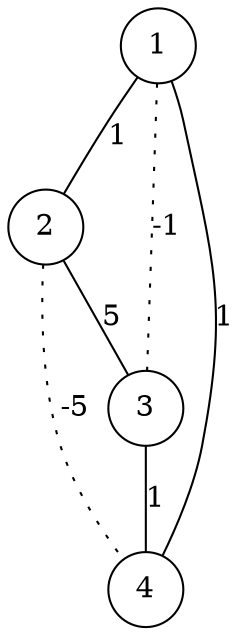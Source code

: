 graph g{
    layout = dot
//    layout = fdp
//    layout = neato
//    layout = osage
//    layout = sfdp
//    layout = twopi
1 [shape=circle];
2 [shape=circle];
3 [shape=circle];
4 [shape=circle];

1 -- 2 [label = "1"];
2 -- 3 [label = "5"];
3 -- 4 [label = "1"];
4 -- 1 [label = "1"];
1 -- 3 [label = "-1", style = dotted];
2 -- 4 [label = "-5", style = dotted];
}